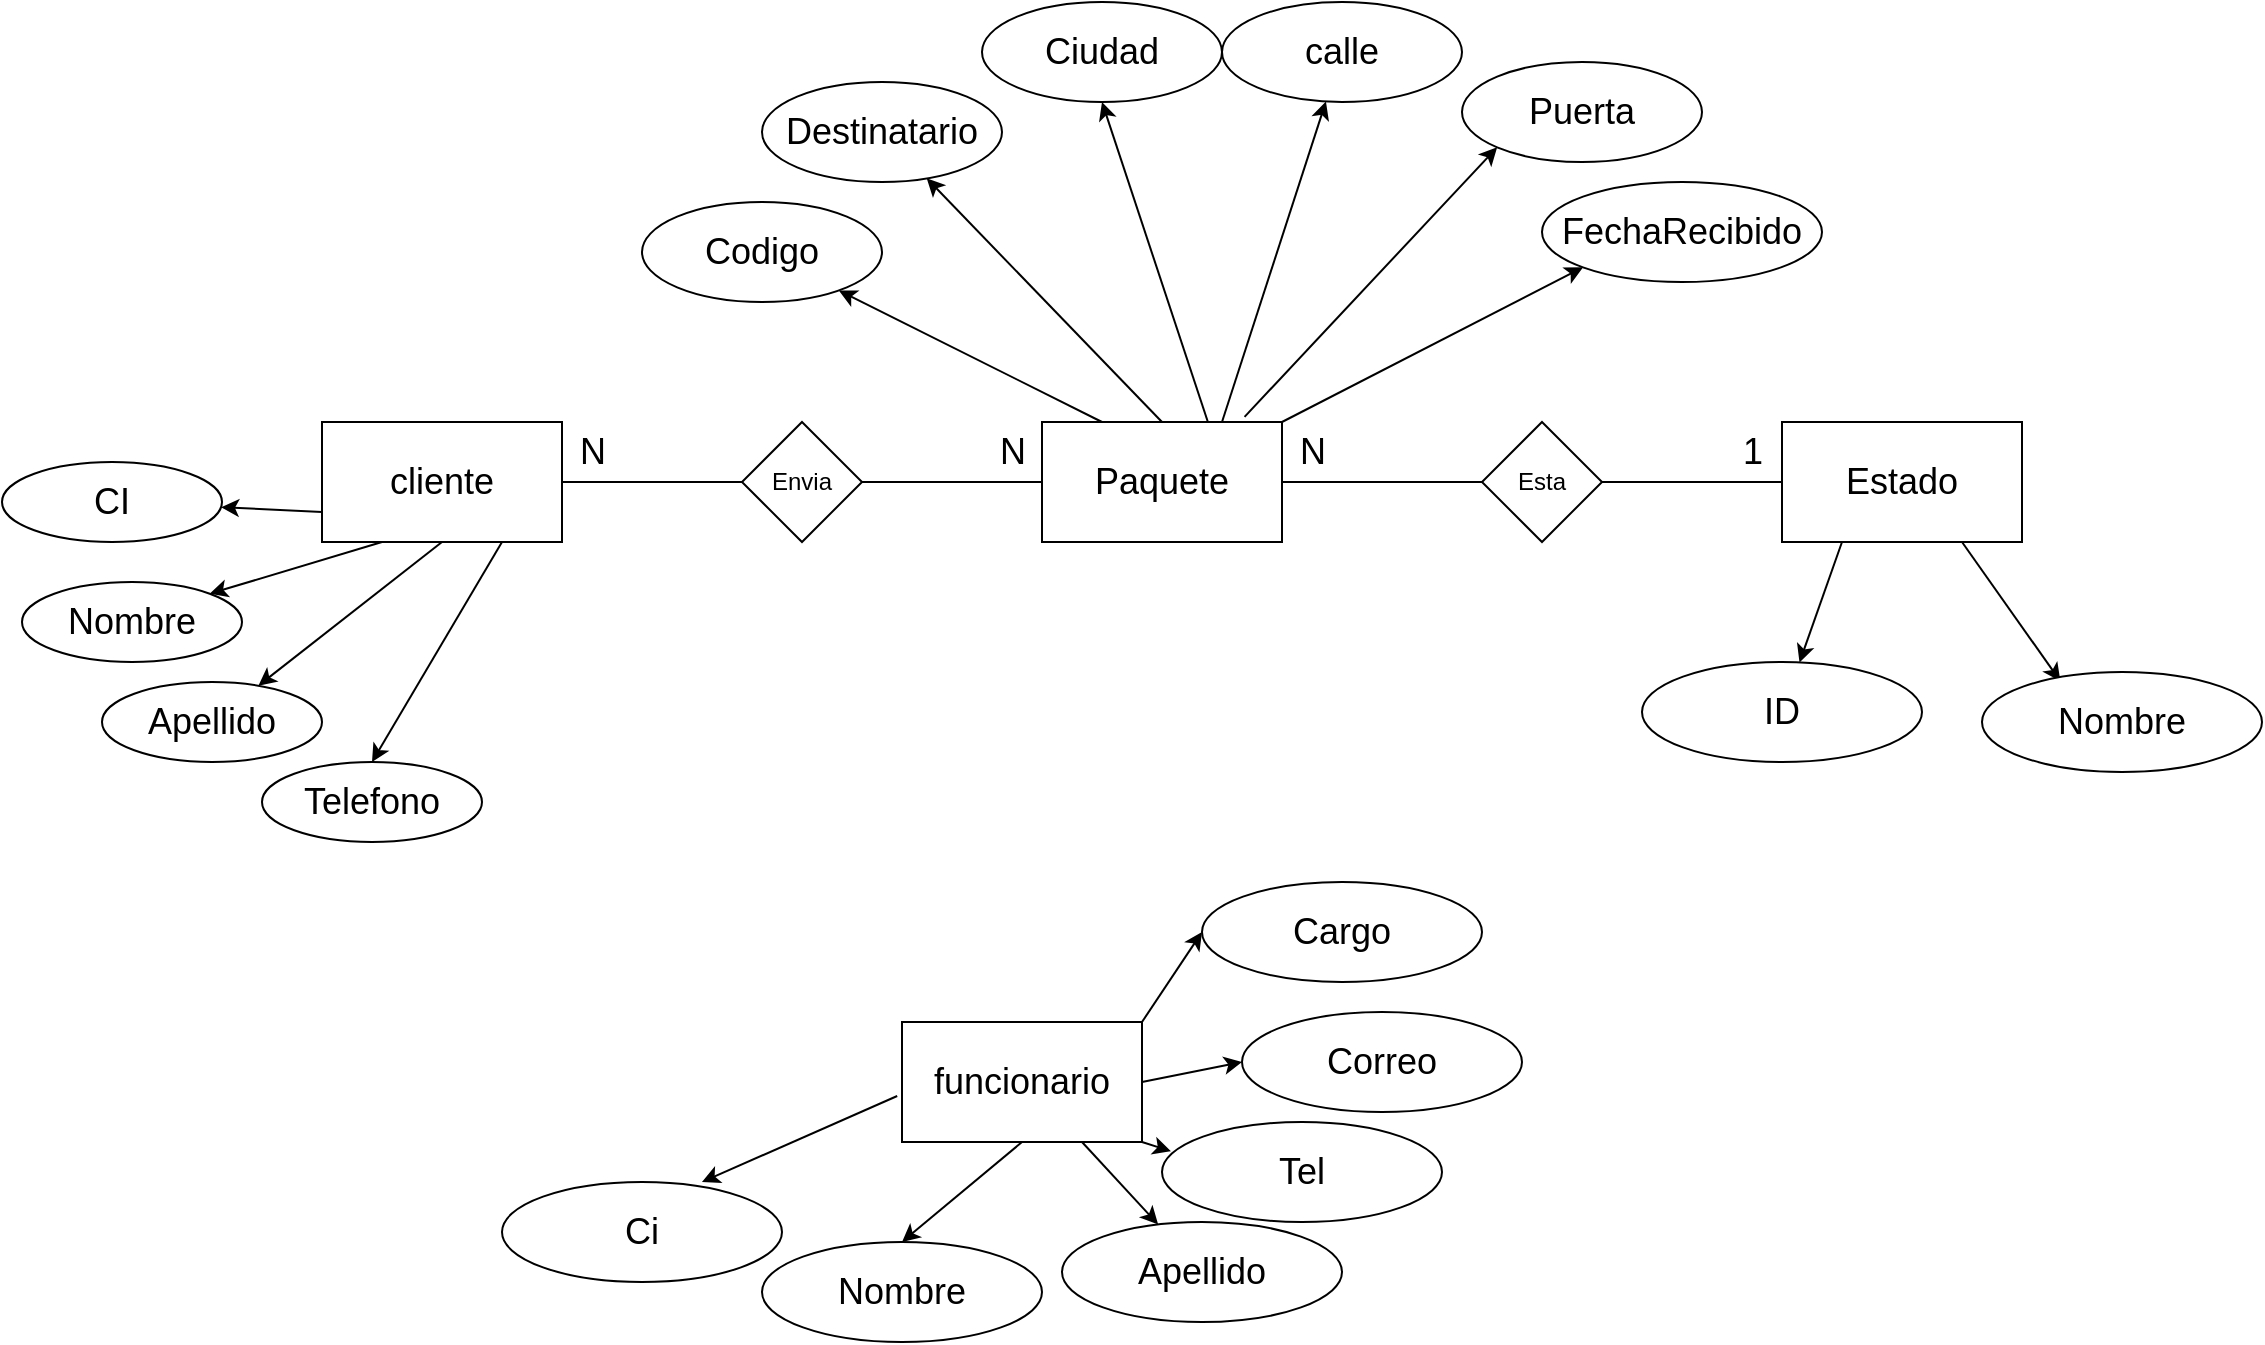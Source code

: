 <mxfile>
    <diagram id="PpOpDed-Cj3VtkSKyzxm" name="Página-1">
        <mxGraphModel dx="2171" dy="726" grid="1" gridSize="10" guides="1" tooltips="1" connect="1" arrows="1" fold="1" page="1" pageScale="1" pageWidth="827" pageHeight="1169" math="0" shadow="0">
            <root>
                <mxCell id="0"/>
                <mxCell id="1" parent="0"/>
                <mxCell id="36" style="edgeStyle=none;html=1;exitX=0.25;exitY=1;exitDx=0;exitDy=0;fontSize=18;entryX=1;entryY=0;entryDx=0;entryDy=0;" edge="1" parent="1" source="15" target="39">
                    <mxGeometry relative="1" as="geometry">
                        <mxPoint x="150" y="460" as="targetPoint"/>
                    </mxGeometry>
                </mxCell>
                <mxCell id="37" style="edgeStyle=none;html=1;exitX=0;exitY=0.75;exitDx=0;exitDy=0;fontSize=18;" edge="1" parent="1" source="15" target="38">
                    <mxGeometry relative="1" as="geometry">
                        <mxPoint x="100" y="400" as="targetPoint"/>
                    </mxGeometry>
                </mxCell>
                <mxCell id="40" style="edgeStyle=none;html=1;exitX=0.5;exitY=1;exitDx=0;exitDy=0;fontSize=18;" edge="1" parent="1" source="15" target="41">
                    <mxGeometry relative="1" as="geometry">
                        <mxPoint x="190" y="490" as="targetPoint"/>
                    </mxGeometry>
                </mxCell>
                <mxCell id="43" style="edgeStyle=none;html=1;exitX=0.75;exitY=1;exitDx=0;exitDy=0;entryX=0.5;entryY=0;entryDx=0;entryDy=0;fontSize=18;" edge="1" parent="1" source="15" target="42">
                    <mxGeometry relative="1" as="geometry"/>
                </mxCell>
                <mxCell id="15" value="&lt;font style=&quot;font-size: 18px&quot;&gt;cliente&lt;/font&gt;" style="rounded=0;whiteSpace=wrap;html=1;" vertex="1" parent="1">
                    <mxGeometry x="150" y="330" width="120" height="60" as="geometry"/>
                </mxCell>
                <mxCell id="16" value="" style="endArrow=none;html=1;exitX=1;exitY=0.5;exitDx=0;exitDy=0;startArrow=none;" edge="1" parent="1" source="17">
                    <mxGeometry width="50" height="50" relative="1" as="geometry">
                        <mxPoint x="570" y="430" as="sourcePoint"/>
                        <mxPoint x="510" y="360" as="targetPoint"/>
                    </mxGeometry>
                </mxCell>
                <mxCell id="44" style="edgeStyle=none;html=1;exitX=0.5;exitY=0;exitDx=0;exitDy=0;fontSize=18;" edge="1" parent="1" source="19" target="47">
                    <mxGeometry relative="1" as="geometry">
                        <mxPoint x="480" y="260" as="targetPoint"/>
                    </mxGeometry>
                </mxCell>
                <mxCell id="45" style="edgeStyle=none;html=1;exitX=0.25;exitY=0;exitDx=0;exitDy=0;fontSize=18;" edge="1" parent="1" source="19" target="46">
                    <mxGeometry relative="1" as="geometry">
                        <mxPoint x="310" y="260" as="targetPoint"/>
                    </mxGeometry>
                </mxCell>
                <mxCell id="17" value="Envia" style="rhombus;whiteSpace=wrap;html=1;" vertex="1" parent="1">
                    <mxGeometry x="360" y="330" width="60" height="60" as="geometry"/>
                </mxCell>
                <mxCell id="18" value="" style="endArrow=none;html=1;exitX=1;exitY=0.5;exitDx=0;exitDy=0;" edge="1" parent="1" source="15" target="17">
                    <mxGeometry width="50" height="50" relative="1" as="geometry">
                        <mxPoint x="270" y="360" as="sourcePoint"/>
                        <mxPoint x="510" y="360" as="targetPoint"/>
                    </mxGeometry>
                </mxCell>
                <mxCell id="49" style="edgeStyle=none;html=1;exitX=0.694;exitY=0.017;exitDx=0;exitDy=0;entryX=0.5;entryY=1;entryDx=0;entryDy=0;fontSize=18;exitPerimeter=0;" edge="1" parent="1" source="19" target="48">
                    <mxGeometry relative="1" as="geometry"/>
                </mxCell>
                <mxCell id="51" style="edgeStyle=none;html=1;exitX=0.75;exitY=0;exitDx=0;exitDy=0;fontSize=18;" edge="1" parent="1" source="19" target="50">
                    <mxGeometry relative="1" as="geometry"/>
                </mxCell>
                <mxCell id="52" style="edgeStyle=none;html=1;exitX=0.844;exitY=-0.043;exitDx=0;exitDy=0;fontSize=18;entryX=0;entryY=1;entryDx=0;entryDy=0;exitPerimeter=0;" edge="1" parent="1" source="19" target="53">
                    <mxGeometry relative="1" as="geometry">
                        <mxPoint x="730" y="240" as="targetPoint"/>
                    </mxGeometry>
                </mxCell>
                <mxCell id="55" style="edgeStyle=none;html=1;exitX=1;exitY=0;exitDx=0;exitDy=0;fontSize=18;entryX=0;entryY=1;entryDx=0;entryDy=0;" edge="1" parent="1" source="19" target="56">
                    <mxGeometry relative="1" as="geometry">
                        <mxPoint x="760" y="230" as="targetPoint"/>
                    </mxGeometry>
                </mxCell>
                <mxCell id="19" value="&lt;font style=&quot;font-size: 18px&quot;&gt;Paquete&lt;/font&gt;" style="rounded=0;whiteSpace=wrap;html=1;" vertex="1" parent="1">
                    <mxGeometry x="510" y="330" width="120" height="60" as="geometry"/>
                </mxCell>
                <mxCell id="20" value="" style="endArrow=none;html=1;exitX=1;exitY=0.5;exitDx=0;exitDy=0;startArrow=none;" edge="1" parent="1" source="22">
                    <mxGeometry width="50" height="50" relative="1" as="geometry">
                        <mxPoint x="810" y="420" as="sourcePoint"/>
                        <mxPoint x="880" y="360" as="targetPoint"/>
                    </mxGeometry>
                </mxCell>
                <mxCell id="57" style="edgeStyle=none;html=1;exitX=0.25;exitY=1;exitDx=0;exitDy=0;fontSize=18;" edge="1" parent="1" source="21" target="60">
                    <mxGeometry relative="1" as="geometry">
                        <mxPoint x="900" y="460" as="targetPoint"/>
                    </mxGeometry>
                </mxCell>
                <mxCell id="58" style="edgeStyle=none;html=1;exitX=0.75;exitY=1;exitDx=0;exitDy=0;fontSize=18;entryX=0.28;entryY=0.093;entryDx=0;entryDy=0;entryPerimeter=0;" edge="1" parent="1" source="21" target="61">
                    <mxGeometry relative="1" as="geometry">
                        <mxPoint x="1050" y="440" as="targetPoint"/>
                    </mxGeometry>
                </mxCell>
                <mxCell id="21" value="&lt;font style=&quot;font-size: 18px&quot;&gt;Estado&lt;/font&gt;" style="rounded=0;whiteSpace=wrap;html=1;" vertex="1" parent="1">
                    <mxGeometry x="880" y="330" width="120" height="60" as="geometry"/>
                </mxCell>
                <mxCell id="22" value="Esta" style="rhombus;whiteSpace=wrap;html=1;" vertex="1" parent="1">
                    <mxGeometry x="730" y="330" width="60" height="60" as="geometry"/>
                </mxCell>
                <mxCell id="23" value="" style="endArrow=none;html=1;exitX=1;exitY=0.5;exitDx=0;exitDy=0;" edge="1" parent="1" source="19" target="22">
                    <mxGeometry width="50" height="50" relative="1" as="geometry">
                        <mxPoint x="630" y="360" as="sourcePoint"/>
                        <mxPoint x="880" y="360" as="targetPoint"/>
                    </mxGeometry>
                </mxCell>
                <mxCell id="67" style="edgeStyle=none;html=1;exitX=-0.02;exitY=0.617;exitDx=0;exitDy=0;fontSize=18;entryX=0.714;entryY=0;entryDx=0;entryDy=0;entryPerimeter=0;exitPerimeter=0;" edge="1" parent="1" source="35" target="68">
                    <mxGeometry relative="1" as="geometry">
                        <mxPoint x="420" y="750" as="targetPoint"/>
                    </mxGeometry>
                </mxCell>
                <mxCell id="69" style="edgeStyle=none;html=1;exitX=0.5;exitY=1;exitDx=0;exitDy=0;fontSize=18;entryX=0.5;entryY=0;entryDx=0;entryDy=0;" edge="1" parent="1" source="35" target="70">
                    <mxGeometry relative="1" as="geometry">
                        <mxPoint x="490" y="780" as="targetPoint"/>
                    </mxGeometry>
                </mxCell>
                <mxCell id="72" style="edgeStyle=none;html=1;exitX=0.75;exitY=1;exitDx=0;exitDy=0;fontSize=18;" edge="1" parent="1" source="35" target="71">
                    <mxGeometry relative="1" as="geometry"/>
                </mxCell>
                <mxCell id="74" style="edgeStyle=none;html=1;exitX=1;exitY=1;exitDx=0;exitDy=0;entryX=0.032;entryY=0.293;entryDx=0;entryDy=0;entryPerimeter=0;fontSize=18;" edge="1" parent="1" source="35" target="73">
                    <mxGeometry relative="1" as="geometry"/>
                </mxCell>
                <mxCell id="75" style="edgeStyle=none;html=1;exitX=1;exitY=0.5;exitDx=0;exitDy=0;fontSize=18;entryX=0;entryY=0.5;entryDx=0;entryDy=0;" edge="1" parent="1" source="35" target="76">
                    <mxGeometry relative="1" as="geometry">
                        <mxPoint x="610" y="660" as="targetPoint"/>
                    </mxGeometry>
                </mxCell>
                <mxCell id="77" style="edgeStyle=none;html=1;exitX=1;exitY=0;exitDx=0;exitDy=0;fontSize=18;entryX=0;entryY=0.5;entryDx=0;entryDy=0;" edge="1" parent="1" source="35" target="78">
                    <mxGeometry relative="1" as="geometry">
                        <mxPoint x="580" y="590" as="targetPoint"/>
                    </mxGeometry>
                </mxCell>
                <mxCell id="35" value="&lt;font style=&quot;font-size: 18px&quot;&gt;funcionario&lt;/font&gt;" style="rounded=0;whiteSpace=wrap;html=1;" vertex="1" parent="1">
                    <mxGeometry x="440" y="630" width="120" height="60" as="geometry"/>
                </mxCell>
                <mxCell id="38" value="CI" style="ellipse;whiteSpace=wrap;html=1;fontSize=18;" vertex="1" parent="1">
                    <mxGeometry x="-10" y="350" width="110" height="40" as="geometry"/>
                </mxCell>
                <mxCell id="39" value="Nombre" style="ellipse;whiteSpace=wrap;html=1;fontSize=18;" vertex="1" parent="1">
                    <mxGeometry y="410" width="110" height="40" as="geometry"/>
                </mxCell>
                <mxCell id="41" value="Apellido" style="ellipse;whiteSpace=wrap;html=1;fontSize=18;" vertex="1" parent="1">
                    <mxGeometry x="40" y="460" width="110" height="40" as="geometry"/>
                </mxCell>
                <mxCell id="42" value="Telefono" style="ellipse;whiteSpace=wrap;html=1;fontSize=18;" vertex="1" parent="1">
                    <mxGeometry x="120" y="500" width="110" height="40" as="geometry"/>
                </mxCell>
                <mxCell id="46" value="Codigo" style="ellipse;whiteSpace=wrap;html=1;fontSize=18;" vertex="1" parent="1">
                    <mxGeometry x="310" y="220" width="120" height="50" as="geometry"/>
                </mxCell>
                <mxCell id="47" value="Destinatario" style="ellipse;whiteSpace=wrap;html=1;fontSize=18;" vertex="1" parent="1">
                    <mxGeometry x="370" y="160" width="120" height="50" as="geometry"/>
                </mxCell>
                <mxCell id="48" value="Ciudad" style="ellipse;whiteSpace=wrap;html=1;fontSize=18;" vertex="1" parent="1">
                    <mxGeometry x="480" y="120" width="120" height="50" as="geometry"/>
                </mxCell>
                <mxCell id="50" value="calle" style="ellipse;whiteSpace=wrap;html=1;fontSize=18;" vertex="1" parent="1">
                    <mxGeometry x="600" y="120" width="120" height="50" as="geometry"/>
                </mxCell>
                <mxCell id="53" value="Puerta" style="ellipse;whiteSpace=wrap;html=1;fontSize=18;" vertex="1" parent="1">
                    <mxGeometry x="720" y="150" width="120" height="50" as="geometry"/>
                </mxCell>
                <mxCell id="56" value="FechaRecibido" style="ellipse;whiteSpace=wrap;html=1;fontSize=18;" vertex="1" parent="1">
                    <mxGeometry x="760" y="210" width="140" height="50" as="geometry"/>
                </mxCell>
                <mxCell id="60" value="ID" style="ellipse;whiteSpace=wrap;html=1;fontSize=18;" vertex="1" parent="1">
                    <mxGeometry x="810" y="450" width="140" height="50" as="geometry"/>
                </mxCell>
                <mxCell id="61" value="Nombre" style="ellipse;whiteSpace=wrap;html=1;fontSize=18;" vertex="1" parent="1">
                    <mxGeometry x="980" y="455" width="140" height="50" as="geometry"/>
                </mxCell>
                <mxCell id="62" value="N" style="text;html=1;align=center;verticalAlign=middle;resizable=0;points=[];autosize=1;strokeColor=none;fillColor=none;fontSize=18;" vertex="1" parent="1">
                    <mxGeometry x="270" y="330" width="30" height="30" as="geometry"/>
                </mxCell>
                <mxCell id="63" value="N" style="text;html=1;align=center;verticalAlign=middle;resizable=0;points=[];autosize=1;strokeColor=none;fillColor=none;fontSize=18;" vertex="1" parent="1">
                    <mxGeometry x="480" y="330" width="30" height="30" as="geometry"/>
                </mxCell>
                <mxCell id="65" value="N" style="text;html=1;align=center;verticalAlign=middle;resizable=0;points=[];autosize=1;strokeColor=none;fillColor=none;fontSize=18;" vertex="1" parent="1">
                    <mxGeometry x="630" y="330" width="30" height="30" as="geometry"/>
                </mxCell>
                <mxCell id="66" value="1" style="text;html=1;align=center;verticalAlign=middle;resizable=0;points=[];autosize=1;strokeColor=none;fillColor=none;fontSize=18;" vertex="1" parent="1">
                    <mxGeometry x="850" y="330" width="30" height="30" as="geometry"/>
                </mxCell>
                <mxCell id="68" value="Ci" style="ellipse;whiteSpace=wrap;html=1;fontSize=18;" vertex="1" parent="1">
                    <mxGeometry x="240" y="710" width="140" height="50" as="geometry"/>
                </mxCell>
                <mxCell id="70" value="Nombre" style="ellipse;whiteSpace=wrap;html=1;fontSize=18;" vertex="1" parent="1">
                    <mxGeometry x="370" y="740" width="140" height="50" as="geometry"/>
                </mxCell>
                <mxCell id="71" value="Apellido" style="ellipse;whiteSpace=wrap;html=1;fontSize=18;" vertex="1" parent="1">
                    <mxGeometry x="520" y="730" width="140" height="50" as="geometry"/>
                </mxCell>
                <mxCell id="73" value="Tel" style="ellipse;whiteSpace=wrap;html=1;fontSize=18;" vertex="1" parent="1">
                    <mxGeometry x="570" y="680" width="140" height="50" as="geometry"/>
                </mxCell>
                <mxCell id="76" value="Correo" style="ellipse;whiteSpace=wrap;html=1;fontSize=18;" vertex="1" parent="1">
                    <mxGeometry x="610" y="625" width="140" height="50" as="geometry"/>
                </mxCell>
                <mxCell id="78" value="Cargo" style="ellipse;whiteSpace=wrap;html=1;fontSize=18;" vertex="1" parent="1">
                    <mxGeometry x="590" y="560" width="140" height="50" as="geometry"/>
                </mxCell>
            </root>
        </mxGraphModel>
    </diagram>
</mxfile>